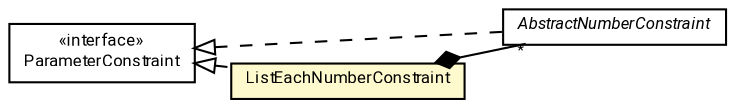 #!/usr/local/bin/dot
#
# Class diagram 
# Generated by UMLGraph version R5_7_2-60-g0e99a6 (http://www.spinellis.gr/umlgraph/)
#

digraph G {
	graph [fontnames="svg"]
	edge [fontname="Roboto",fontsize=7,labelfontname="Roboto",labelfontsize=7,color="black"];
	node [fontname="Roboto",fontcolor="black",fontsize=8,shape=plaintext,margin=0,width=0,height=0];
	nodesep=0.15;
	ranksep=0.25;
	rankdir=LR;
	// de.lmu.ifi.dbs.elki.utilities.optionhandling.constraints.AbstractNumberConstraint
	c6424672 [label=<<table title="de.lmu.ifi.dbs.elki.utilities.optionhandling.constraints.AbstractNumberConstraint" border="0" cellborder="1" cellspacing="0" cellpadding="2" href="AbstractNumberConstraint.html" target="_parent">
		<tr><td><table border="0" cellspacing="0" cellpadding="1">
		<tr><td align="center" balign="center"> <font face="Roboto"><i>AbstractNumberConstraint</i></font> </td></tr>
		</table></td></tr>
		</table>>, URL="AbstractNumberConstraint.html"];
	// de.lmu.ifi.dbs.elki.utilities.optionhandling.constraints.ParameterConstraint<T>
	c6424675 [label=<<table title="de.lmu.ifi.dbs.elki.utilities.optionhandling.constraints.ParameterConstraint" border="0" cellborder="1" cellspacing="0" cellpadding="2" href="ParameterConstraint.html" target="_parent">
		<tr><td><table border="0" cellspacing="0" cellpadding="1">
		<tr><td align="center" balign="center"> &#171;interface&#187; </td></tr>
		<tr><td align="center" balign="center"> <font face="Roboto">ParameterConstraint</font> </td></tr>
		</table></td></tr>
		</table>>, URL="ParameterConstraint.html"];
	// de.lmu.ifi.dbs.elki.utilities.optionhandling.constraints.ListEachNumberConstraint<T>
	c6424678 [label=<<table title="de.lmu.ifi.dbs.elki.utilities.optionhandling.constraints.ListEachNumberConstraint" border="0" cellborder="1" cellspacing="0" cellpadding="2" bgcolor="lemonChiffon" href="ListEachNumberConstraint.html" target="_parent">
		<tr><td><table border="0" cellspacing="0" cellpadding="1">
		<tr><td align="center" balign="center"> <font face="Roboto">ListEachNumberConstraint</font> </td></tr>
		</table></td></tr>
		</table>>, URL="ListEachNumberConstraint.html"];
	// de.lmu.ifi.dbs.elki.utilities.optionhandling.constraints.AbstractNumberConstraint implements de.lmu.ifi.dbs.elki.utilities.optionhandling.constraints.ParameterConstraint<T>
	c6424675 -> c6424672 [arrowtail=empty,style=dashed,dir=back,weight=9];
	// de.lmu.ifi.dbs.elki.utilities.optionhandling.constraints.ListEachNumberConstraint<T> implements de.lmu.ifi.dbs.elki.utilities.optionhandling.constraints.ParameterConstraint<T>
	c6424675 -> c6424678 [arrowtail=empty,style=dashed,dir=back,weight=9];
	// de.lmu.ifi.dbs.elki.utilities.optionhandling.constraints.ListEachNumberConstraint<T> composed de.lmu.ifi.dbs.elki.utilities.optionhandling.constraints.AbstractNumberConstraint
	c6424678 -> c6424672 [arrowhead=none,arrowtail=diamond,dir=back,weight=6,headlabel="*"];
}

